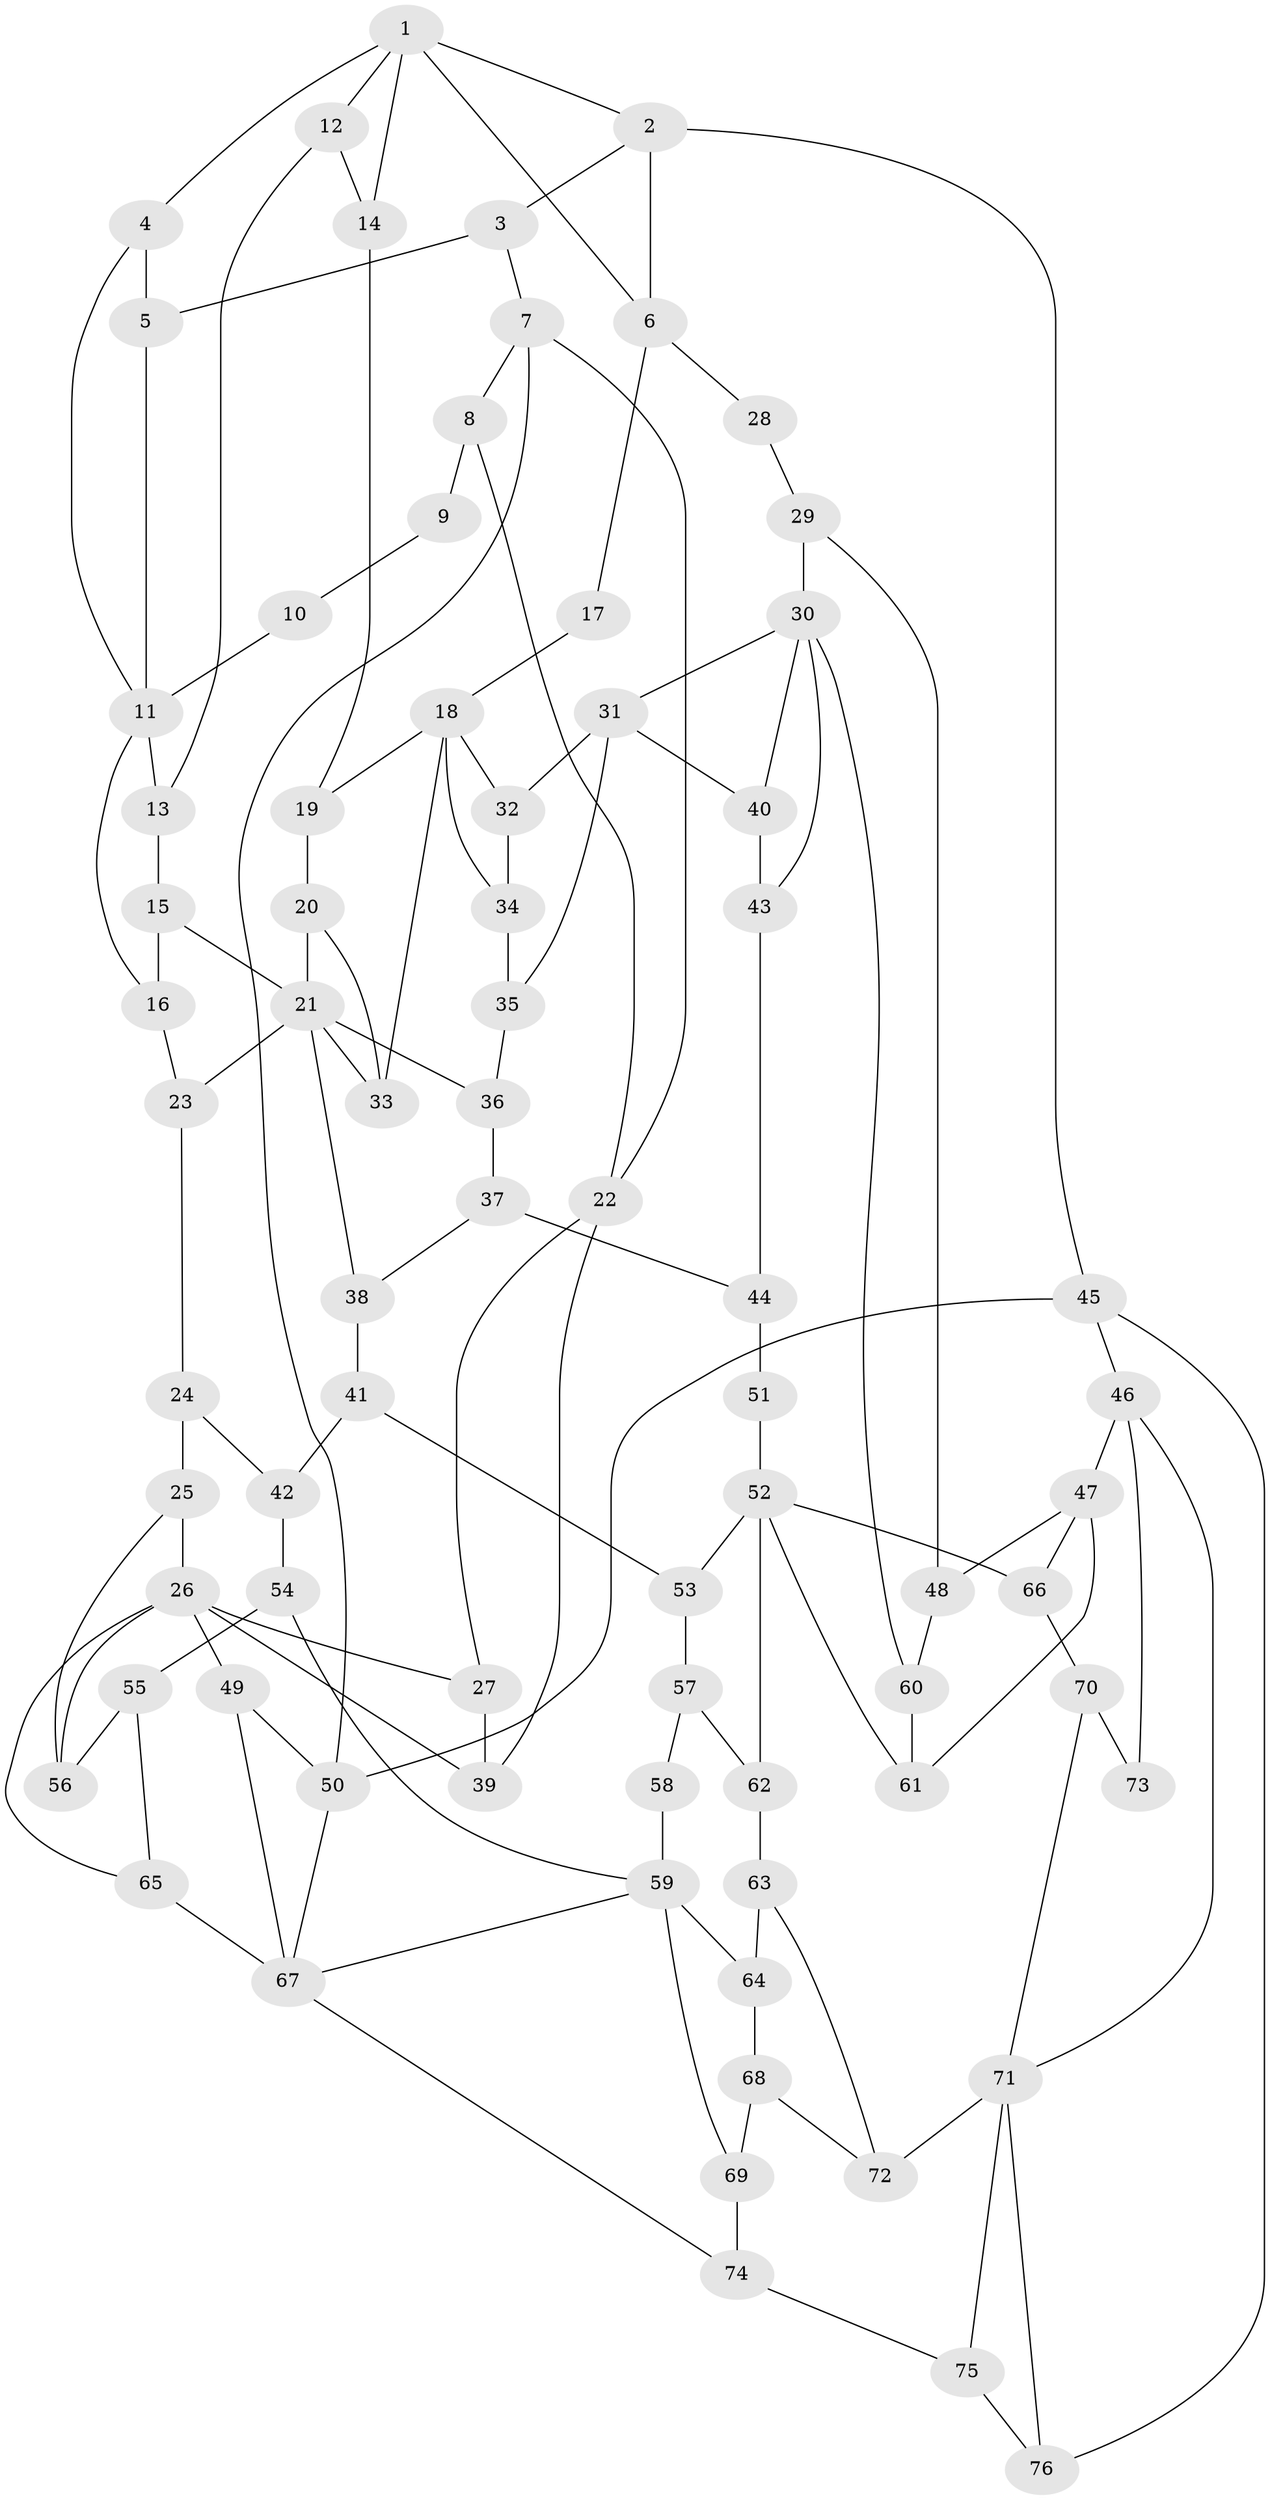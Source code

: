 // original degree distribution, {3: 0.032, 6: 0.248, 4: 0.24, 5: 0.48}
// Generated by graph-tools (version 1.1) at 2025/54/03/04/25 22:54:10]
// undirected, 76 vertices, 126 edges
graph export_dot {
  node [color=gray90,style=filled];
  1;
  2;
  3;
  4;
  5;
  6;
  7;
  8;
  9;
  10;
  11;
  12;
  13;
  14;
  15;
  16;
  17;
  18;
  19;
  20;
  21;
  22;
  23;
  24;
  25;
  26;
  27;
  28;
  29;
  30;
  31;
  32;
  33;
  34;
  35;
  36;
  37;
  38;
  39;
  40;
  41;
  42;
  43;
  44;
  45;
  46;
  47;
  48;
  49;
  50;
  51;
  52;
  53;
  54;
  55;
  56;
  57;
  58;
  59;
  60;
  61;
  62;
  63;
  64;
  65;
  66;
  67;
  68;
  69;
  70;
  71;
  72;
  73;
  74;
  75;
  76;
  1 -- 2 [weight=1.0];
  1 -- 4 [weight=1.0];
  1 -- 6 [weight=1.0];
  1 -- 12 [weight=1.0];
  1 -- 14 [weight=1.0];
  2 -- 3 [weight=1.0];
  2 -- 6 [weight=1.0];
  2 -- 45 [weight=1.0];
  3 -- 5 [weight=1.0];
  3 -- 7 [weight=1.0];
  4 -- 5 [weight=1.0];
  4 -- 11 [weight=1.0];
  5 -- 11 [weight=1.0];
  6 -- 17 [weight=1.0];
  6 -- 28 [weight=2.0];
  7 -- 8 [weight=1.0];
  7 -- 22 [weight=1.0];
  7 -- 50 [weight=1.0];
  8 -- 9 [weight=2.0];
  8 -- 22 [weight=1.0];
  9 -- 10 [weight=1.0];
  10 -- 11 [weight=2.0];
  11 -- 13 [weight=1.0];
  11 -- 16 [weight=1.0];
  12 -- 13 [weight=1.0];
  12 -- 14 [weight=1.0];
  13 -- 15 [weight=1.0];
  14 -- 19 [weight=1.0];
  15 -- 16 [weight=1.0];
  15 -- 21 [weight=1.0];
  16 -- 23 [weight=1.0];
  17 -- 18 [weight=2.0];
  18 -- 19 [weight=1.0];
  18 -- 32 [weight=1.0];
  18 -- 33 [weight=1.0];
  18 -- 34 [weight=1.0];
  19 -- 20 [weight=1.0];
  20 -- 21 [weight=1.0];
  20 -- 33 [weight=1.0];
  21 -- 23 [weight=1.0];
  21 -- 33 [weight=1.0];
  21 -- 36 [weight=1.0];
  21 -- 38 [weight=1.0];
  22 -- 27 [weight=1.0];
  22 -- 39 [weight=1.0];
  23 -- 24 [weight=1.0];
  24 -- 25 [weight=1.0];
  24 -- 42 [weight=1.0];
  25 -- 26 [weight=1.0];
  25 -- 56 [weight=1.0];
  26 -- 27 [weight=1.0];
  26 -- 39 [weight=1.0];
  26 -- 49 [weight=1.0];
  26 -- 56 [weight=1.0];
  26 -- 65 [weight=1.0];
  27 -- 39 [weight=1.0];
  28 -- 29 [weight=1.0];
  29 -- 30 [weight=1.0];
  29 -- 48 [weight=1.0];
  30 -- 31 [weight=1.0];
  30 -- 40 [weight=1.0];
  30 -- 43 [weight=1.0];
  30 -- 60 [weight=1.0];
  31 -- 32 [weight=1.0];
  31 -- 35 [weight=1.0];
  31 -- 40 [weight=2.0];
  32 -- 34 [weight=1.0];
  34 -- 35 [weight=1.0];
  35 -- 36 [weight=1.0];
  36 -- 37 [weight=1.0];
  37 -- 38 [weight=1.0];
  37 -- 44 [weight=1.0];
  38 -- 41 [weight=1.0];
  40 -- 43 [weight=1.0];
  41 -- 42 [weight=1.0];
  41 -- 53 [weight=1.0];
  42 -- 54 [weight=1.0];
  43 -- 44 [weight=1.0];
  44 -- 51 [weight=1.0];
  45 -- 46 [weight=1.0];
  45 -- 50 [weight=1.0];
  45 -- 76 [weight=1.0];
  46 -- 47 [weight=2.0];
  46 -- 71 [weight=1.0];
  46 -- 73 [weight=2.0];
  47 -- 48 [weight=1.0];
  47 -- 61 [weight=1.0];
  47 -- 66 [weight=1.0];
  48 -- 60 [weight=1.0];
  49 -- 50 [weight=1.0];
  49 -- 67 [weight=1.0];
  50 -- 67 [weight=1.0];
  51 -- 52 [weight=2.0];
  52 -- 53 [weight=1.0];
  52 -- 61 [weight=1.0];
  52 -- 62 [weight=1.0];
  52 -- 66 [weight=1.0];
  53 -- 57 [weight=1.0];
  54 -- 55 [weight=1.0];
  54 -- 59 [weight=1.0];
  55 -- 56 [weight=1.0];
  55 -- 65 [weight=1.0];
  57 -- 58 [weight=1.0];
  57 -- 62 [weight=1.0];
  58 -- 59 [weight=2.0];
  59 -- 64 [weight=1.0];
  59 -- 67 [weight=1.0];
  59 -- 69 [weight=1.0];
  60 -- 61 [weight=1.0];
  62 -- 63 [weight=1.0];
  63 -- 64 [weight=1.0];
  63 -- 72 [weight=1.0];
  64 -- 68 [weight=1.0];
  65 -- 67 [weight=2.0];
  66 -- 70 [weight=1.0];
  67 -- 74 [weight=1.0];
  68 -- 69 [weight=1.0];
  68 -- 72 [weight=1.0];
  69 -- 74 [weight=1.0];
  70 -- 71 [weight=1.0];
  70 -- 73 [weight=1.0];
  71 -- 72 [weight=2.0];
  71 -- 75 [weight=1.0];
  71 -- 76 [weight=1.0];
  74 -- 75 [weight=1.0];
  75 -- 76 [weight=1.0];
}

